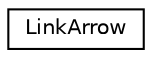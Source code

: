 digraph "Graphical Class Hierarchy"
{
 // LATEX_PDF_SIZE
  edge [fontname="Helvetica",fontsize="10",labelfontname="Helvetica",labelfontsize="10"];
  node [fontname="Helvetica",fontsize="10",shape=record];
  rankdir="LR";
  Node0 [label="LinkArrow",height=0.2,width=0.4,color="black", fillcolor="white", style="filled",URL="$classLinkArrow.html",tooltip=" "];
}
